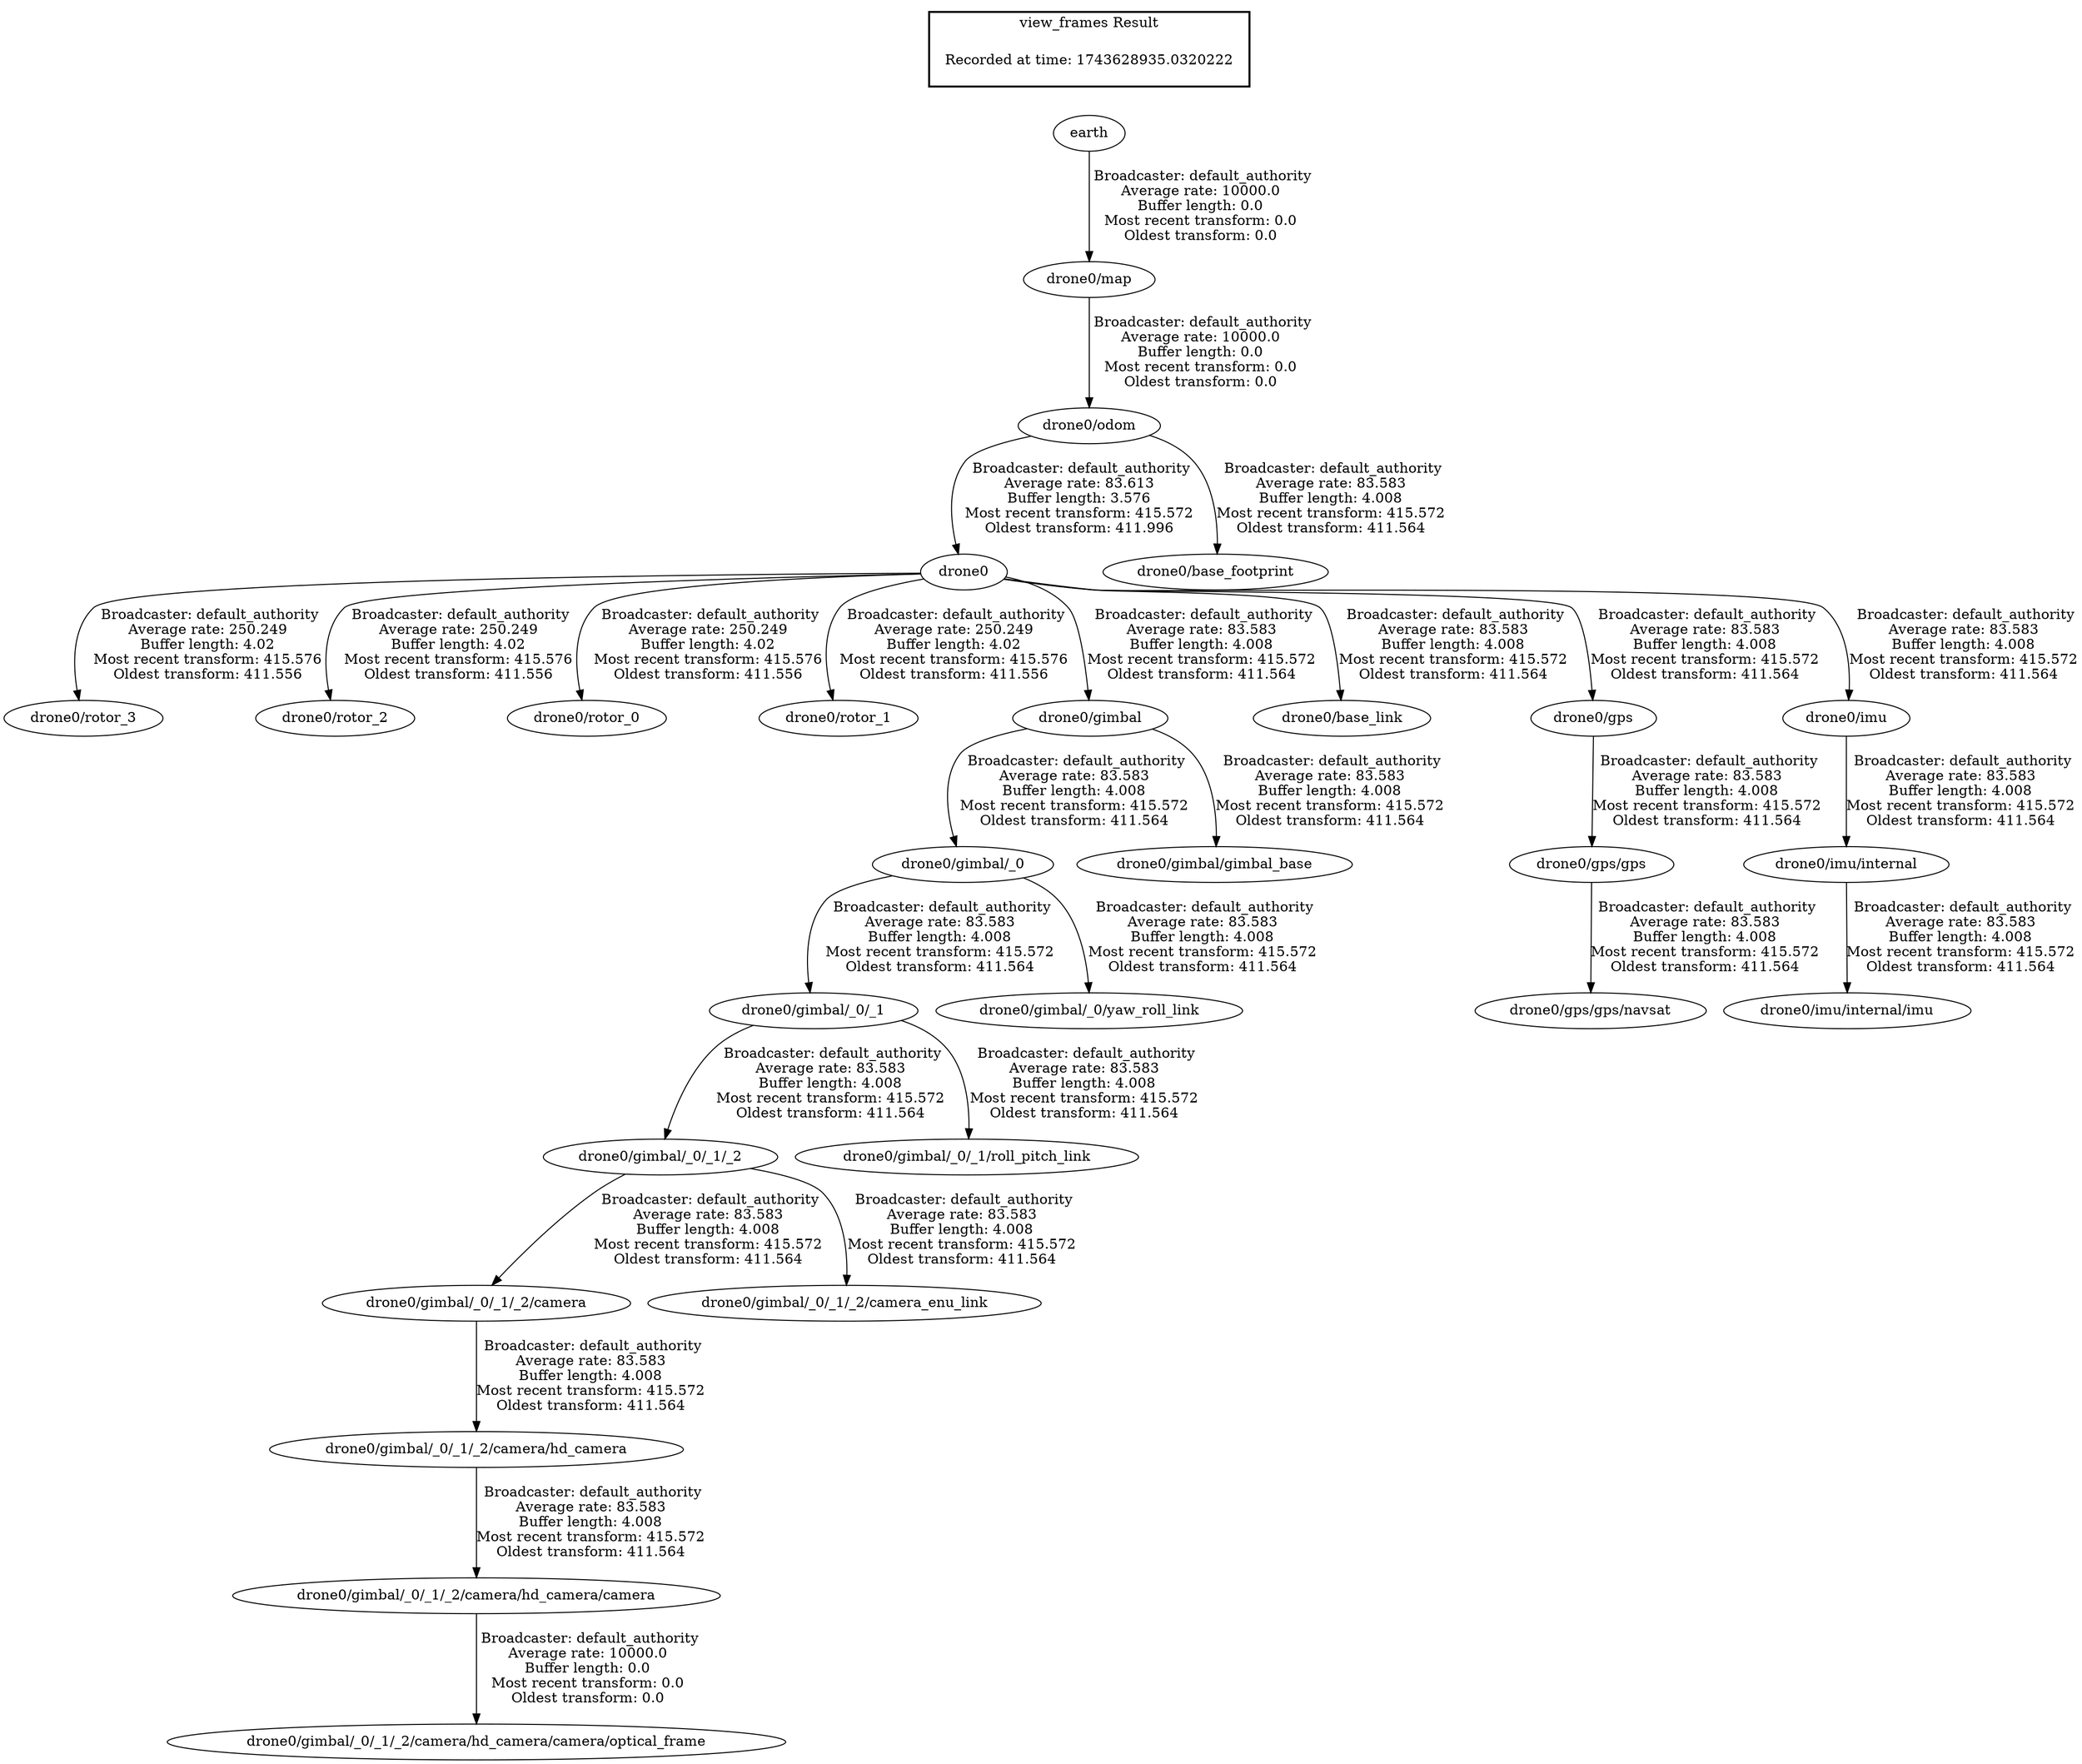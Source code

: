 digraph G {
"drone0" -> "drone0/rotor_3"[label=" Broadcaster: default_authority\nAverage rate: 250.249\nBuffer length: 4.02\nMost recent transform: 415.576\nOldest transform: 411.556\n"];
"drone0/odom" -> "drone0"[label=" Broadcaster: default_authority\nAverage rate: 83.613\nBuffer length: 3.576\nMost recent transform: 415.572\nOldest transform: 411.996\n"];
"drone0" -> "drone0/rotor_2"[label=" Broadcaster: default_authority\nAverage rate: 250.249\nBuffer length: 4.02\nMost recent transform: 415.576\nOldest transform: 411.556\n"];
"drone0" -> "drone0/rotor_0"[label=" Broadcaster: default_authority\nAverage rate: 250.249\nBuffer length: 4.02\nMost recent transform: 415.576\nOldest transform: 411.556\n"];
"drone0" -> "drone0/rotor_1"[label=" Broadcaster: default_authority\nAverage rate: 250.249\nBuffer length: 4.02\nMost recent transform: 415.576\nOldest transform: 411.556\n"];
"drone0/odom" -> "drone0/base_footprint"[label=" Broadcaster: default_authority\nAverage rate: 83.583\nBuffer length: 4.008\nMost recent transform: 415.572\nOldest transform: 411.564\n"];
"drone0/map" -> "drone0/odom"[label=" Broadcaster: default_authority\nAverage rate: 10000.0\nBuffer length: 0.0\nMost recent transform: 0.0\nOldest transform: 0.0\n"];
"drone0/gimbal/_0/_1/_2/camera/hd_camera" -> "drone0/gimbal/_0/_1/_2/camera/hd_camera/camera"[label=" Broadcaster: default_authority\nAverage rate: 83.583\nBuffer length: 4.008\nMost recent transform: 415.572\nOldest transform: 411.564\n"];
"drone0/gimbal/_0/_1/_2/camera" -> "drone0/gimbal/_0/_1/_2/camera/hd_camera"[label=" Broadcaster: default_authority\nAverage rate: 83.583\nBuffer length: 4.008\nMost recent transform: 415.572\nOldest transform: 411.564\n"];
"drone0/gimbal/_0/_1/_2" -> "drone0/gimbal/_0/_1/_2/camera"[label=" Broadcaster: default_authority\nAverage rate: 83.583\nBuffer length: 4.008\nMost recent transform: 415.572\nOldest transform: 411.564\n"];
"drone0/gimbal/_0/_1" -> "drone0/gimbal/_0/_1/_2"[label=" Broadcaster: default_authority\nAverage rate: 83.583\nBuffer length: 4.008\nMost recent transform: 415.572\nOldest transform: 411.564\n"];
"drone0/gimbal/_0/_1/_2" -> "drone0/gimbal/_0/_1/_2/camera_enu_link"[label=" Broadcaster: default_authority\nAverage rate: 83.583\nBuffer length: 4.008\nMost recent transform: 415.572\nOldest transform: 411.564\n"];
"drone0/gimbal/_0" -> "drone0/gimbal/_0/_1"[label=" Broadcaster: default_authority\nAverage rate: 83.583\nBuffer length: 4.008\nMost recent transform: 415.572\nOldest transform: 411.564\n"];
"drone0/gimbal/_0/_1" -> "drone0/gimbal/_0/_1/roll_pitch_link"[label=" Broadcaster: default_authority\nAverage rate: 83.583\nBuffer length: 4.008\nMost recent transform: 415.572\nOldest transform: 411.564\n"];
"drone0/gimbal" -> "drone0/gimbal/_0"[label=" Broadcaster: default_authority\nAverage rate: 83.583\nBuffer length: 4.008\nMost recent transform: 415.572\nOldest transform: 411.564\n"];
"drone0" -> "drone0/gimbal"[label=" Broadcaster: default_authority\nAverage rate: 83.583\nBuffer length: 4.008\nMost recent transform: 415.572\nOldest transform: 411.564\n"];
"drone0" -> "drone0/base_link"[label=" Broadcaster: default_authority\nAverage rate: 83.583\nBuffer length: 4.008\nMost recent transform: 415.572\nOldest transform: 411.564\n"];
"drone0" -> "drone0/gps"[label=" Broadcaster: default_authority\nAverage rate: 83.583\nBuffer length: 4.008\nMost recent transform: 415.572\nOldest transform: 411.564\n"];
"drone0/gimbal/_0" -> "drone0/gimbal/_0/yaw_roll_link"[label=" Broadcaster: default_authority\nAverage rate: 83.583\nBuffer length: 4.008\nMost recent transform: 415.572\nOldest transform: 411.564\n"];
"drone0" -> "drone0/imu"[label=" Broadcaster: default_authority\nAverage rate: 83.583\nBuffer length: 4.008\nMost recent transform: 415.572\nOldest transform: 411.564\n"];
"drone0/imu" -> "drone0/imu/internal"[label=" Broadcaster: default_authority\nAverage rate: 83.583\nBuffer length: 4.008\nMost recent transform: 415.572\nOldest transform: 411.564\n"];
"drone0/imu/internal" -> "drone0/imu/internal/imu"[label=" Broadcaster: default_authority\nAverage rate: 83.583\nBuffer length: 4.008\nMost recent transform: 415.572\nOldest transform: 411.564\n"];
"drone0/gps" -> "drone0/gps/gps"[label=" Broadcaster: default_authority\nAverage rate: 83.583\nBuffer length: 4.008\nMost recent transform: 415.572\nOldest transform: 411.564\n"];
"drone0/gps/gps" -> "drone0/gps/gps/navsat"[label=" Broadcaster: default_authority\nAverage rate: 83.583\nBuffer length: 4.008\nMost recent transform: 415.572\nOldest transform: 411.564\n"];
"drone0/gimbal" -> "drone0/gimbal/gimbal_base"[label=" Broadcaster: default_authority\nAverage rate: 83.583\nBuffer length: 4.008\nMost recent transform: 415.572\nOldest transform: 411.564\n"];
"earth" -> "drone0/map"[label=" Broadcaster: default_authority\nAverage rate: 10000.0\nBuffer length: 0.0\nMost recent transform: 0.0\nOldest transform: 0.0\n"];
"drone0/gimbal/_0/_1/_2/camera/hd_camera/camera" -> "drone0/gimbal/_0/_1/_2/camera/hd_camera/camera/optical_frame"[label=" Broadcaster: default_authority\nAverage rate: 10000.0\nBuffer length: 0.0\nMost recent transform: 0.0\nOldest transform: 0.0\n"];
edge [style=invis];
 subgraph cluster_legend { style=bold; color=black; label ="view_frames Result";
"Recorded at time: 1743628935.0320222"[ shape=plaintext ] ;
}->"earth";
}